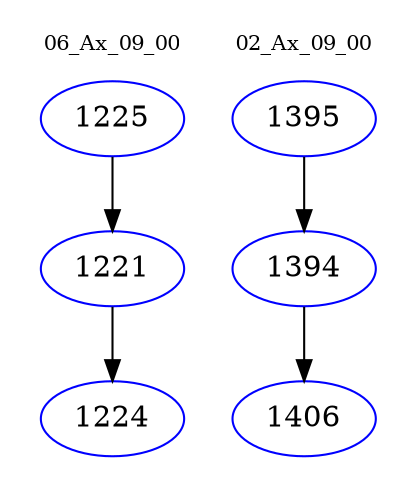 digraph{
subgraph cluster_0 {
color = white
label = "06_Ax_09_00";
fontsize=10;
T0_1225 [label="1225", color="blue"]
T0_1225 -> T0_1221 [color="black"]
T0_1221 [label="1221", color="blue"]
T0_1221 -> T0_1224 [color="black"]
T0_1224 [label="1224", color="blue"]
}
subgraph cluster_1 {
color = white
label = "02_Ax_09_00";
fontsize=10;
T1_1395 [label="1395", color="blue"]
T1_1395 -> T1_1394 [color="black"]
T1_1394 [label="1394", color="blue"]
T1_1394 -> T1_1406 [color="black"]
T1_1406 [label="1406", color="blue"]
}
}
